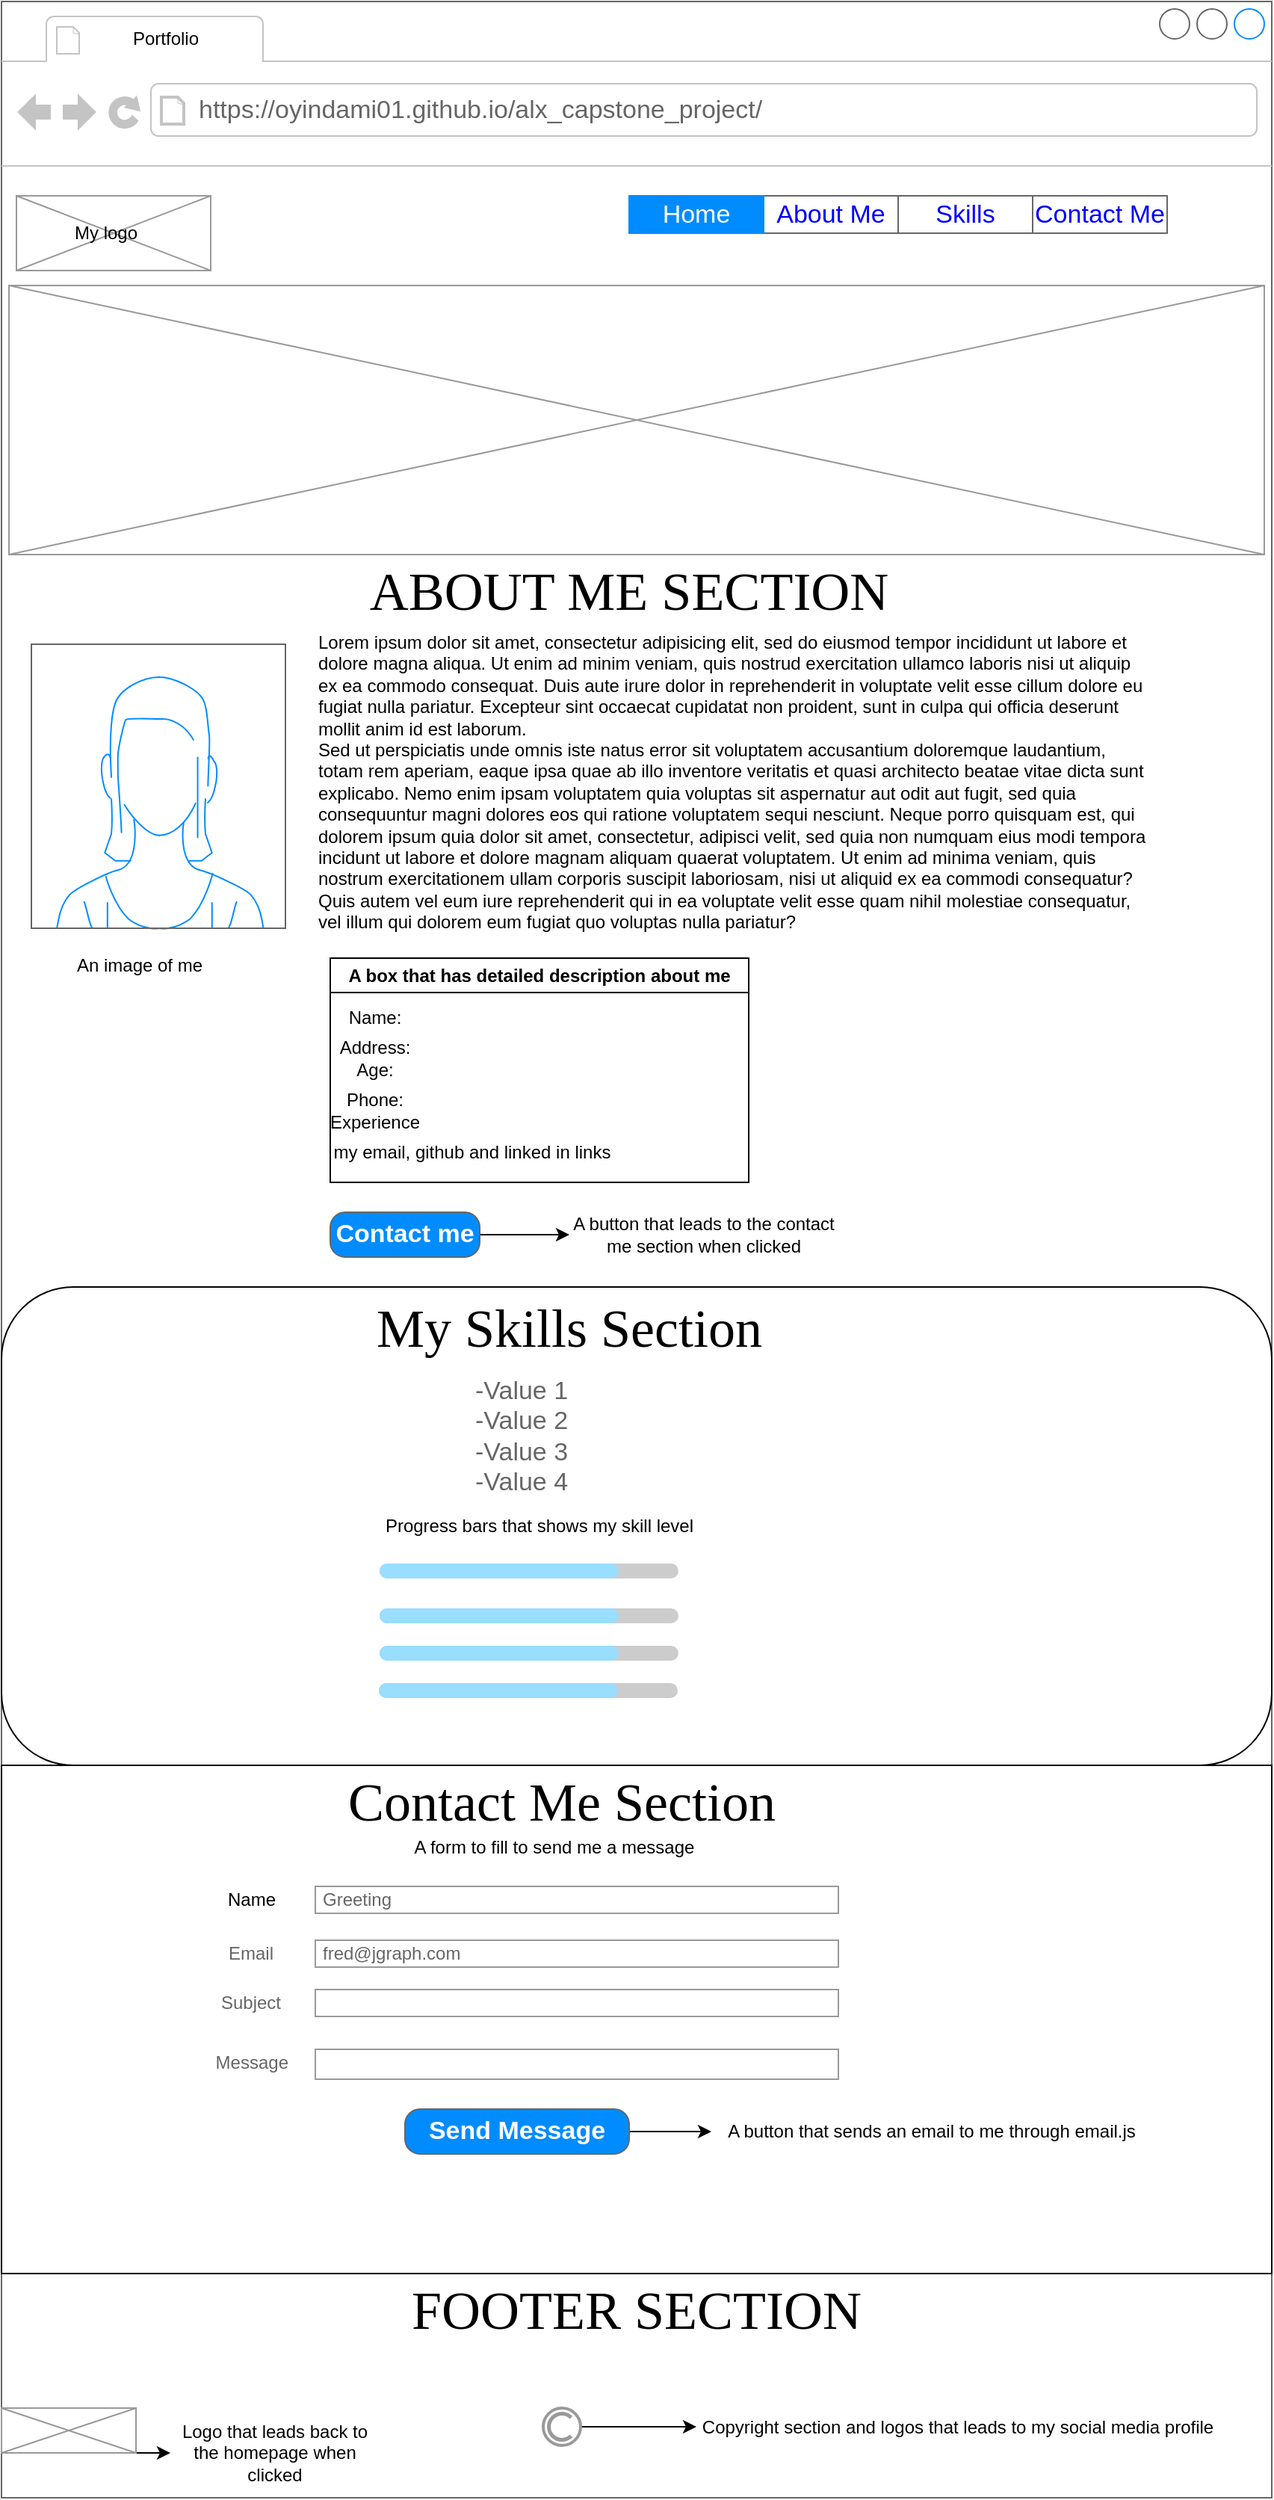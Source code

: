 <mxfile version="22.0.8" type="github">
  <diagram name="Page-1" id="ua43d8ceatw9bpacGexY">
    <mxGraphModel dx="784" dy="542" grid="1" gridSize="10" guides="1" tooltips="1" connect="1" arrows="1" fold="1" page="1" pageScale="1" pageWidth="850" pageHeight="1100" math="0" shadow="0">
      <root>
        <mxCell id="0" />
        <mxCell id="1" parent="0" />
        <mxCell id="HZ88k6L1Ww788avmF6a1-8" value="" style="strokeWidth=1;shadow=0;dashed=0;align=center;html=1;shape=mxgraph.mockup.containers.browserWindow;rSize=0;strokeColor=#666666;strokeColor2=#008cff;strokeColor3=#c4c4c4;mainText=,;recursiveResize=0;" vertex="1" parent="1">
          <mxGeometry x="35" width="850" height="1670" as="geometry" />
        </mxCell>
        <UserObject label="https://oyindami01.github.io/alx_capstone_project/" link="https://oyindami01.github.io/alx_capstone_project/" id="HZ88k6L1Ww788avmF6a1-10">
          <mxCell style="strokeWidth=1;shadow=0;dashed=0;align=center;html=1;shape=mxgraph.mockup.containers.anchor;rSize=0;fontSize=17;fontColor=#666666;align=left;" vertex="1" parent="HZ88k6L1Ww788avmF6a1-8">
            <mxGeometry x="130" y="60" width="250" height="26" as="geometry" />
          </mxCell>
        </UserObject>
        <mxCell id="HZ88k6L1Ww788avmF6a1-11" value="Portfolio" style="text;html=1;strokeColor=none;fillColor=none;align=center;verticalAlign=middle;whiteSpace=wrap;rounded=0;" vertex="1" parent="HZ88k6L1Ww788avmF6a1-8">
          <mxGeometry x="60" y="10" width="100" height="30" as="geometry" />
        </mxCell>
        <mxCell id="HZ88k6L1Ww788avmF6a1-12" value="" style="verticalLabelPosition=bottom;shadow=0;dashed=0;align=center;html=1;verticalAlign=top;strokeWidth=1;shape=mxgraph.mockup.graphics.simpleIcon;strokeColor=#999999;" vertex="1" parent="HZ88k6L1Ww788avmF6a1-8">
          <mxGeometry x="10" y="130" width="130" height="50" as="geometry" />
        </mxCell>
        <mxCell id="HZ88k6L1Ww788avmF6a1-13" value="My logo" style="text;html=1;strokeColor=none;fillColor=none;align=center;verticalAlign=middle;whiteSpace=wrap;rounded=0;" vertex="1" parent="HZ88k6L1Ww788avmF6a1-8">
          <mxGeometry x="40" y="140" width="60" height="30" as="geometry" />
        </mxCell>
        <mxCell id="HZ88k6L1Ww788avmF6a1-25" value="" style="strokeWidth=1;shadow=0;dashed=0;align=center;html=1;shape=mxgraph.mockup.text.rrect;rSize=0;strokeColor=#666666;" vertex="1" parent="HZ88k6L1Ww788avmF6a1-8">
          <mxGeometry x="420" y="130" width="360" height="25" as="geometry" />
        </mxCell>
        <mxCell id="HZ88k6L1Ww788avmF6a1-26" value="About Me" style="strokeColor=inherit;fillColor=inherit;gradientColor=inherit;strokeWidth=1;shadow=0;dashed=0;align=center;html=1;shape=mxgraph.mockup.text.rrect;rSize=0;fontSize=17;fontColor=#0000ff;whiteSpace=wrap;" vertex="1" parent="HZ88k6L1Ww788avmF6a1-25">
          <mxGeometry x="90" width="90" height="25" as="geometry" />
        </mxCell>
        <mxCell id="HZ88k6L1Ww788avmF6a1-27" value="Skills" style="strokeColor=inherit;fillColor=inherit;gradientColor=inherit;strokeWidth=1;shadow=0;dashed=0;align=center;html=1;shape=mxgraph.mockup.text.rrect;rSize=0;fontSize=17;fontColor=#0000ff;whiteSpace=wrap;" vertex="1" parent="HZ88k6L1Ww788avmF6a1-25">
          <mxGeometry x="180" width="90" height="25" as="geometry" />
        </mxCell>
        <mxCell id="HZ88k6L1Ww788avmF6a1-28" value="Contact Me" style="strokeColor=inherit;fillColor=inherit;gradientColor=inherit;strokeWidth=1;shadow=0;dashed=0;align=center;html=1;shape=mxgraph.mockup.text.rrect;rSize=0;fontSize=17;fontColor=#0000ff;whiteSpace=wrap;" vertex="1" parent="HZ88k6L1Ww788avmF6a1-25">
          <mxGeometry x="270" width="90" height="25" as="geometry" />
        </mxCell>
        <mxCell id="HZ88k6L1Ww788avmF6a1-29" value="Home" style="strokeWidth=1;shadow=0;dashed=0;align=center;html=1;shape=mxgraph.mockup.text.rrect;rSize=0;fontSize=17;fontColor=#ffffff;fillColor=#008cff;strokeColor=#008cff;whiteSpace=wrap;" vertex="1" parent="HZ88k6L1Ww788avmF6a1-25">
          <mxGeometry width="90" height="25" as="geometry" />
        </mxCell>
        <mxCell id="HZ88k6L1Ww788avmF6a1-31" value="" style="verticalLabelPosition=bottom;shadow=0;dashed=0;align=center;html=1;verticalAlign=top;strokeWidth=1;shape=mxgraph.mockup.containers.userFemale;strokeColor=#666666;strokeColor2=#008cff;" vertex="1" parent="HZ88k6L1Ww788avmF6a1-8">
          <mxGeometry x="360" y="220" width="80" height="70" as="geometry" />
        </mxCell>
        <mxCell id="HZ88k6L1Ww788avmF6a1-32" value="A section that has an image of me, introduce me and briefly introduce what i do" style="text;html=1;strokeColor=none;fillColor=none;align=center;verticalAlign=middle;whiteSpace=wrap;rounded=0;" vertex="1" parent="HZ88k6L1Ww788avmF6a1-8">
          <mxGeometry x="190" y="300" width="450" height="30" as="geometry" />
        </mxCell>
        <mxCell id="HZ88k6L1Ww788avmF6a1-34" value="" style="verticalLabelPosition=bottom;shadow=0;dashed=0;align=center;html=1;verticalAlign=top;strokeWidth=1;shape=mxgraph.mockup.containers.userFemale;strokeColor=#666666;strokeColor2=#008cff;" vertex="1" parent="HZ88k6L1Ww788avmF6a1-8">
          <mxGeometry x="20" y="430" width="170" height="190" as="geometry" />
        </mxCell>
        <mxCell id="HZ88k6L1Ww788avmF6a1-35" value="&lt;font face=&quot;Times New Roman&quot; style=&quot;font-size: 36px;&quot;&gt;ABOUT ME SECTION&lt;/font&gt;" style="text;html=1;strokeColor=none;fillColor=none;align=center;verticalAlign=middle;whiteSpace=wrap;rounded=0;" vertex="1" parent="HZ88k6L1Ww788avmF6a1-8">
          <mxGeometry x="235" y="380" width="370" height="30" as="geometry" />
        </mxCell>
        <mxCell id="HZ88k6L1Ww788avmF6a1-36" value="Lorem ipsum dolor sit amet, consectetur adipisicing elit, sed do eiusmod tempor incididunt ut labore et dolore magna aliqua. Ut enim ad minim veniam, quis nostrud exercitation ullamco laboris nisi ut aliquip ex ea commodo consequat. Duis aute irure dolor in reprehenderit in voluptate velit esse cillum dolore eu fugiat nulla pariatur. Excepteur sint occaecat cupidatat non proident, sunt in culpa qui officia deserunt mollit anim id est laborum.&#xa;Sed ut perspiciatis unde omnis iste natus error sit voluptatem accusantium doloremque laudantium, totam rem aperiam, eaque ipsa quae ab illo inventore veritatis et quasi architecto beatae vitae dicta sunt explicabo. Nemo enim ipsam voluptatem quia voluptas sit aspernatur aut odit aut fugit, sed quia consequuntur magni dolores eos qui ratione voluptatem sequi nesciunt. Neque porro quisquam est, qui dolorem ipsum quia dolor sit amet, consectetur, adipisci velit, sed quia non numquam eius modi tempora incidunt ut labore et dolore magnam aliquam quaerat voluptatem. Ut enim ad minima veniam, quis nostrum exercitationem ullam corporis suscipit laboriosam, nisi ut aliquid ex ea commodi consequatur? Quis autem vel eum iure reprehenderit qui in ea voluptate velit esse quam nihil molestiae consequatur, vel illum qui dolorem eum fugiat quo voluptas nulla pariatur?" style="text;spacingTop=-5;whiteSpace=wrap;html=1;align=left;fontSize=12;fontFamily=Helvetica;fillColor=none;strokeColor=none;" vertex="1" parent="HZ88k6L1Ww788avmF6a1-8">
          <mxGeometry x="210" y="420" width="560" height="210" as="geometry" />
        </mxCell>
        <mxCell id="HZ88k6L1Ww788avmF6a1-37" value="An image of me" style="text;html=1;strokeColor=none;fillColor=none;align=center;verticalAlign=middle;whiteSpace=wrap;rounded=0;" vertex="1" parent="HZ88k6L1Ww788avmF6a1-8">
          <mxGeometry x="40" y="630" width="105" height="30" as="geometry" />
        </mxCell>
        <mxCell id="HZ88k6L1Ww788avmF6a1-38" value="A box that has detailed description about me" style="swimlane;whiteSpace=wrap;html=1;" vertex="1" parent="HZ88k6L1Ww788avmF6a1-8">
          <mxGeometry x="220" y="640" width="280" height="150" as="geometry" />
        </mxCell>
        <mxCell id="HZ88k6L1Ww788avmF6a1-39" value="Name:" style="text;html=1;strokeColor=none;fillColor=none;align=center;verticalAlign=middle;whiteSpace=wrap;rounded=0;" vertex="1" parent="HZ88k6L1Ww788avmF6a1-38">
          <mxGeometry y="30" width="60" height="20" as="geometry" />
        </mxCell>
        <mxCell id="HZ88k6L1Ww788avmF6a1-41" value="Address:" style="text;html=1;strokeColor=none;fillColor=none;align=center;verticalAlign=middle;whiteSpace=wrap;rounded=0;" vertex="1" parent="HZ88k6L1Ww788avmF6a1-38">
          <mxGeometry y="50" width="60" height="20" as="geometry" />
        </mxCell>
        <mxCell id="HZ88k6L1Ww788avmF6a1-42" value="Age:" style="text;html=1;strokeColor=none;fillColor=none;align=center;verticalAlign=middle;whiteSpace=wrap;rounded=0;" vertex="1" parent="HZ88k6L1Ww788avmF6a1-38">
          <mxGeometry y="65" width="60" height="20" as="geometry" />
        </mxCell>
        <mxCell id="HZ88k6L1Ww788avmF6a1-43" value="Phone:" style="text;html=1;strokeColor=none;fillColor=none;align=center;verticalAlign=middle;whiteSpace=wrap;rounded=0;" vertex="1" parent="HZ88k6L1Ww788avmF6a1-38">
          <mxGeometry y="85" width="60" height="20" as="geometry" />
        </mxCell>
        <mxCell id="HZ88k6L1Ww788avmF6a1-44" value="Experience" style="text;html=1;strokeColor=none;fillColor=none;align=center;verticalAlign=middle;whiteSpace=wrap;rounded=0;" vertex="1" parent="HZ88k6L1Ww788avmF6a1-38">
          <mxGeometry y="100" width="60" height="20" as="geometry" />
        </mxCell>
        <mxCell id="HZ88k6L1Ww788avmF6a1-46" value="my email, github and linked in links" style="text;html=1;strokeColor=none;fillColor=none;align=center;verticalAlign=middle;whiteSpace=wrap;rounded=0;" vertex="1" parent="HZ88k6L1Ww788avmF6a1-38">
          <mxGeometry x="-10" y="120" width="210" height="20" as="geometry" />
        </mxCell>
        <mxCell id="HZ88k6L1Ww788avmF6a1-49" value="" style="edgeStyle=orthogonalEdgeStyle;rounded=0;orthogonalLoop=1;jettySize=auto;html=1;" edge="1" parent="HZ88k6L1Ww788avmF6a1-8" source="HZ88k6L1Ww788avmF6a1-47" target="HZ88k6L1Ww788avmF6a1-48">
          <mxGeometry relative="1" as="geometry" />
        </mxCell>
        <mxCell id="HZ88k6L1Ww788avmF6a1-47" value="Contact me" style="strokeWidth=1;shadow=0;dashed=0;align=center;html=1;shape=mxgraph.mockup.buttons.button;strokeColor=#666666;fontColor=#ffffff;mainText=;buttonStyle=round;fontSize=17;fontStyle=1;fillColor=#008cff;whiteSpace=wrap;" vertex="1" parent="HZ88k6L1Ww788avmF6a1-8">
          <mxGeometry x="220" y="810" width="100" height="30" as="geometry" />
        </mxCell>
        <mxCell id="HZ88k6L1Ww788avmF6a1-48" value="A button that leads to the contact me section when clicked " style="text;html=1;strokeColor=none;fillColor=none;align=center;verticalAlign=middle;whiteSpace=wrap;rounded=0;" vertex="1" parent="HZ88k6L1Ww788avmF6a1-8">
          <mxGeometry x="380" y="810" width="180" height="30" as="geometry" />
        </mxCell>
        <mxCell id="HZ88k6L1Ww788avmF6a1-50" value="" style="rounded=1;whiteSpace=wrap;html=1;" vertex="1" parent="HZ88k6L1Ww788avmF6a1-8">
          <mxGeometry y="860" width="850" height="320" as="geometry" />
        </mxCell>
        <mxCell id="HZ88k6L1Ww788avmF6a1-51" value="&lt;font face=&quot;Times New Roman&quot; style=&quot;font-size: 36px;&quot;&gt;My Skills Section&lt;/font&gt;" style="text;html=1;strokeColor=none;fillColor=none;align=center;verticalAlign=middle;whiteSpace=wrap;rounded=0;" vertex="1" parent="HZ88k6L1Ww788avmF6a1-8">
          <mxGeometry x="230" y="873" width="300" height="30" as="geometry" />
        </mxCell>
        <mxCell id="HZ88k6L1Ww788avmF6a1-53" value="-Value 1&lt;br&gt;-Value 2&lt;br&gt;-Value 3&lt;br&gt;-Value 4" style="strokeWidth=1;shadow=0;dashed=0;align=center;html=1;shape=mxgraph.mockup.text.bulletedList;textColor=#666666;mainText=,,,,;textSize=17;bulletStyle=none;strokeColor=none;fillColor=none;align=left;verticalAlign=top;fontSize=17;fontColor=#666666;" vertex="1" parent="HZ88k6L1Ww788avmF6a1-8">
          <mxGeometry x="315" y="913" width="75" height="87" as="geometry" />
        </mxCell>
        <mxCell id="HZ88k6L1Ww788avmF6a1-55" value="" style="verticalLabelPosition=bottom;shadow=0;dashed=0;align=center;html=1;verticalAlign=top;strokeWidth=1;shape=mxgraph.mockup.misc.progressBar;fillColor=#cccccc;strokeColor=none;fillColor2=#99ddff;barPos=80;" vertex="1" parent="HZ88k6L1Ww788avmF6a1-8">
          <mxGeometry x="253" y="1040" width="200" height="20" as="geometry" />
        </mxCell>
        <mxCell id="HZ88k6L1Ww788avmF6a1-56" value="" style="verticalLabelPosition=bottom;shadow=0;dashed=0;align=center;html=1;verticalAlign=top;strokeWidth=1;shape=mxgraph.mockup.misc.progressBar;fillColor=#cccccc;strokeColor=none;fillColor2=#99ddff;barPos=80;direction=east;" vertex="1" parent="HZ88k6L1Ww788avmF6a1-8">
          <mxGeometry x="253" y="1070" width="200" height="20" as="geometry" />
        </mxCell>
        <mxCell id="HZ88k6L1Ww788avmF6a1-57" value="" style="verticalLabelPosition=bottom;shadow=0;dashed=0;align=center;html=1;verticalAlign=top;strokeWidth=1;shape=mxgraph.mockup.misc.progressBar;fillColor=#cccccc;strokeColor=none;fillColor2=#99ddff;barPos=80;" vertex="1" parent="HZ88k6L1Ww788avmF6a1-8">
          <mxGeometry x="253" y="1100" width="200" height="10" as="geometry" />
        </mxCell>
        <mxCell id="HZ88k6L1Ww788avmF6a1-58" value="" style="verticalLabelPosition=bottom;shadow=0;dashed=0;align=center;html=1;verticalAlign=top;strokeWidth=1;shape=mxgraph.mockup.misc.progressBar;fillColor=#cccccc;strokeColor=none;fillColor2=#99ddff;barPos=80;" vertex="1" parent="HZ88k6L1Ww788avmF6a1-8">
          <mxGeometry x="252.5" y="1120" width="200" height="20" as="geometry" />
        </mxCell>
        <mxCell id="HZ88k6L1Ww788avmF6a1-59" value="Progress bars that shows my skill level" style="text;html=1;strokeColor=none;fillColor=none;align=center;verticalAlign=middle;whiteSpace=wrap;rounded=0;" vertex="1" parent="HZ88k6L1Ww788avmF6a1-8">
          <mxGeometry x="185" y="1010" width="350" height="20" as="geometry" />
        </mxCell>
        <mxCell id="HZ88k6L1Ww788avmF6a1-60" value="" style="rounded=0;whiteSpace=wrap;html=1;" vertex="1" parent="HZ88k6L1Ww788avmF6a1-8">
          <mxGeometry y="1180" width="850" height="340" as="geometry" />
        </mxCell>
        <mxCell id="HZ88k6L1Ww788avmF6a1-61" value="&lt;font style=&quot;font-size: 36px;&quot; face=&quot;Times New Roman&quot;&gt;Contact Me Section&lt;/font&gt;" style="text;html=1;strokeColor=none;fillColor=none;align=center;verticalAlign=middle;whiteSpace=wrap;rounded=0;" vertex="1" parent="HZ88k6L1Ww788avmF6a1-8">
          <mxGeometry x="220" y="1190" width="310" height="30" as="geometry" />
        </mxCell>
        <mxCell id="HZ88k6L1Ww788avmF6a1-63" value="" style="strokeWidth=1;shadow=0;dashed=0;align=center;html=1;shape=mxgraph.mockup.forms.anchor;align=right;spacingRight=2;fontColor=#666666;" vertex="1" parent="HZ88k6L1Ww788avmF6a1-8">
          <mxGeometry x="130" y="1209" width="50" height="18" as="geometry" />
        </mxCell>
        <mxCell id="HZ88k6L1Ww788avmF6a1-66" value="Greeting" style="strokeWidth=1;shadow=0;dashed=0;align=center;html=1;shape=mxgraph.mockup.forms.rrect;fillColor=#ffffff;rSize=0;fontColor=#666666;align=left;spacingLeft=3;strokeColor=#999999;" vertex="1" parent="HZ88k6L1Ww788avmF6a1-8">
          <mxGeometry x="210" y="1261" width="350" height="18" as="geometry" />
        </mxCell>
        <mxCell id="HZ88k6L1Ww788avmF6a1-67" value="Email" style="strokeWidth=1;shadow=0;dashed=0;align=center;html=1;shape=mxgraph.mockup.forms.anchor;align=right;spacingRight=2;fontColor=#666666;" vertex="1" parent="HZ88k6L1Ww788avmF6a1-8">
          <mxGeometry x="135" y="1297" width="50" height="18" as="geometry" />
        </mxCell>
        <mxCell id="HZ88k6L1Ww788avmF6a1-68" value="fred@jgraph.com" style="strokeWidth=1;shadow=0;dashed=0;align=center;html=1;shape=mxgraph.mockup.forms.rrect;fillColor=#ffffff;rSize=0;fontColor=#666666;align=left;spacingLeft=3;strokeColor=#999999;" vertex="1" parent="HZ88k6L1Ww788avmF6a1-8">
          <mxGeometry x="210" y="1297" width="350" height="18" as="geometry" />
        </mxCell>
        <mxCell id="HZ88k6L1Ww788avmF6a1-69" value="Subject" style="strokeWidth=1;shadow=0;dashed=0;align=center;html=1;shape=mxgraph.mockup.forms.anchor;align=right;spacingRight=2;fontColor=#666666;" vertex="1" parent="HZ88k6L1Ww788avmF6a1-8">
          <mxGeometry x="140" y="1330" width="50" height="18" as="geometry" />
        </mxCell>
        <mxCell id="HZ88k6L1Ww788avmF6a1-70" value="" style="strokeWidth=1;shadow=0;dashed=0;align=center;html=1;shape=mxgraph.mockup.forms.rrect;fillColor=#ffffff;rSize=0;fontColor=#666666;align=left;spacingLeft=3;strokeColor=#999999;" vertex="1" parent="HZ88k6L1Ww788avmF6a1-8">
          <mxGeometry x="210" y="1330" width="350" height="18" as="geometry" />
        </mxCell>
        <mxCell id="HZ88k6L1Ww788avmF6a1-71" value="Message" style="strokeWidth=1;shadow=0;dashed=0;align=center;html=1;shape=mxgraph.mockup.forms.anchor;align=right;spacingRight=2;fontColor=#666666;" vertex="1" parent="HZ88k6L1Ww788avmF6a1-8">
          <mxGeometry x="145" y="1370" width="50" height="18" as="geometry" />
        </mxCell>
        <mxCell id="HZ88k6L1Ww788avmF6a1-72" value="" style="strokeWidth=1;shadow=0;dashed=0;align=center;html=1;shape=mxgraph.mockup.forms.rrect;fillColor=#ffffff;rSize=0;fontColor=#666666;align=left;spacingLeft=3;strokeColor=#999999;" vertex="1" parent="HZ88k6L1Ww788avmF6a1-8">
          <mxGeometry x="210" y="1370" width="350" height="20" as="geometry" />
        </mxCell>
        <mxCell id="HZ88k6L1Ww788avmF6a1-88" value="" style="edgeStyle=orthogonalEdgeStyle;rounded=0;orthogonalLoop=1;jettySize=auto;html=1;" edge="1" parent="HZ88k6L1Ww788avmF6a1-8" source="HZ88k6L1Ww788avmF6a1-74" target="HZ88k6L1Ww788avmF6a1-87">
          <mxGeometry relative="1" as="geometry" />
        </mxCell>
        <mxCell id="HZ88k6L1Ww788avmF6a1-74" value="Send Message" style="strokeWidth=1;shadow=0;dashed=0;align=center;html=1;shape=mxgraph.mockup.buttons.button;strokeColor=#666666;fontColor=#ffffff;mainText=;buttonStyle=round;fontSize=17;fontStyle=1;fillColor=#008cff;whiteSpace=wrap;" vertex="1" parent="HZ88k6L1Ww788avmF6a1-8">
          <mxGeometry x="270" y="1410" width="150" height="30" as="geometry" />
        </mxCell>
        <mxCell id="HZ88k6L1Ww788avmF6a1-79" value="Name" style="text;html=1;strokeColor=none;fillColor=none;align=center;verticalAlign=middle;whiteSpace=wrap;rounded=0;" vertex="1" parent="HZ88k6L1Ww788avmF6a1-8">
          <mxGeometry x="140" y="1260.25" width="55" height="19.5" as="geometry" />
        </mxCell>
        <mxCell id="HZ88k6L1Ww788avmF6a1-80" value="A form to fill to send me a message" style="text;html=1;strokeColor=none;fillColor=none;align=center;verticalAlign=middle;whiteSpace=wrap;rounded=0;" vertex="1" parent="HZ88k6L1Ww788avmF6a1-8">
          <mxGeometry x="190" y="1220" width="360" height="30" as="geometry" />
        </mxCell>
        <mxCell id="HZ88k6L1Ww788avmF6a1-87" value="A button that sends an email to me through email.js" style="text;html=1;strokeColor=none;fillColor=none;align=center;verticalAlign=middle;whiteSpace=wrap;rounded=0;" vertex="1" parent="HZ88k6L1Ww788avmF6a1-8">
          <mxGeometry x="475" y="1410" width="295" height="30" as="geometry" />
        </mxCell>
        <mxCell id="HZ88k6L1Ww788avmF6a1-92" value="&lt;font style=&quot;font-size: 36px;&quot; face=&quot;Times New Roman&quot;&gt;FOOTER SECTION&lt;br&gt;&lt;/font&gt;" style="text;html=1;strokeColor=none;fillColor=none;align=center;verticalAlign=middle;whiteSpace=wrap;rounded=0;" vertex="1" parent="HZ88k6L1Ww788avmF6a1-8">
          <mxGeometry x="230" y="1530" width="390" height="30" as="geometry" />
        </mxCell>
        <mxCell id="HZ88k6L1Ww788avmF6a1-95" value="" style="edgeStyle=orthogonalEdgeStyle;rounded=0;orthogonalLoop=1;jettySize=auto;html=1;" edge="1" parent="HZ88k6L1Ww788avmF6a1-8" source="HZ88k6L1Ww788avmF6a1-93" target="HZ88k6L1Ww788avmF6a1-94">
          <mxGeometry relative="1" as="geometry" />
        </mxCell>
        <mxCell id="HZ88k6L1Ww788avmF6a1-93" value="" style="verticalLabelPosition=bottom;shadow=0;dashed=0;align=center;html=1;verticalAlign=top;strokeWidth=1;shape=mxgraph.mockup.graphics.simpleIcon;strokeColor=#999999;" vertex="1" parent="HZ88k6L1Ww788avmF6a1-8">
          <mxGeometry y="1610" width="90" height="30" as="geometry" />
        </mxCell>
        <mxCell id="HZ88k6L1Ww788avmF6a1-94" value="Logo that leads back to the homepage when clicked" style="text;html=1;strokeColor=none;fillColor=none;align=center;verticalAlign=middle;whiteSpace=wrap;rounded=0;" vertex="1" parent="HZ88k6L1Ww788avmF6a1-8">
          <mxGeometry x="113" y="1640" width="140" as="geometry" />
        </mxCell>
        <mxCell id="HZ88k6L1Ww788avmF6a1-102" value="" style="edgeStyle=orthogonalEdgeStyle;rounded=0;orthogonalLoop=1;jettySize=auto;html=1;" edge="1" parent="HZ88k6L1Ww788avmF6a1-8" source="HZ88k6L1Ww788avmF6a1-96" target="HZ88k6L1Ww788avmF6a1-98">
          <mxGeometry relative="1" as="geometry" />
        </mxCell>
        <mxCell id="HZ88k6L1Ww788avmF6a1-96" value="" style="strokeColor=#999999;verticalLabelPosition=bottom;shadow=0;dashed=0;verticalAlign=top;strokeWidth=2;html=1;shape=mxgraph.mockup.misc.copyrightIcon;" vertex="1" parent="HZ88k6L1Ww788avmF6a1-8">
          <mxGeometry x="362.5" y="1610" width="25" height="25" as="geometry" />
        </mxCell>
        <mxCell id="HZ88k6L1Ww788avmF6a1-98" value="Copyright section and logos that leads to my social media profile " style="text;html=1;strokeColor=none;fillColor=none;align=center;verticalAlign=middle;whiteSpace=wrap;rounded=0;" vertex="1" parent="HZ88k6L1Ww788avmF6a1-8">
          <mxGeometry x="465" y="1607.5" width="350" height="30" as="geometry" />
        </mxCell>
        <mxCell id="HZ88k6L1Ww788avmF6a1-30" value="" style="verticalLabelPosition=bottom;shadow=0;dashed=0;align=center;html=1;verticalAlign=top;strokeWidth=1;shape=mxgraph.mockup.graphics.simpleIcon;strokeColor=#999999;" vertex="1" parent="1">
          <mxGeometry x="40" y="190" width="840" height="180" as="geometry" />
        </mxCell>
      </root>
    </mxGraphModel>
  </diagram>
</mxfile>
